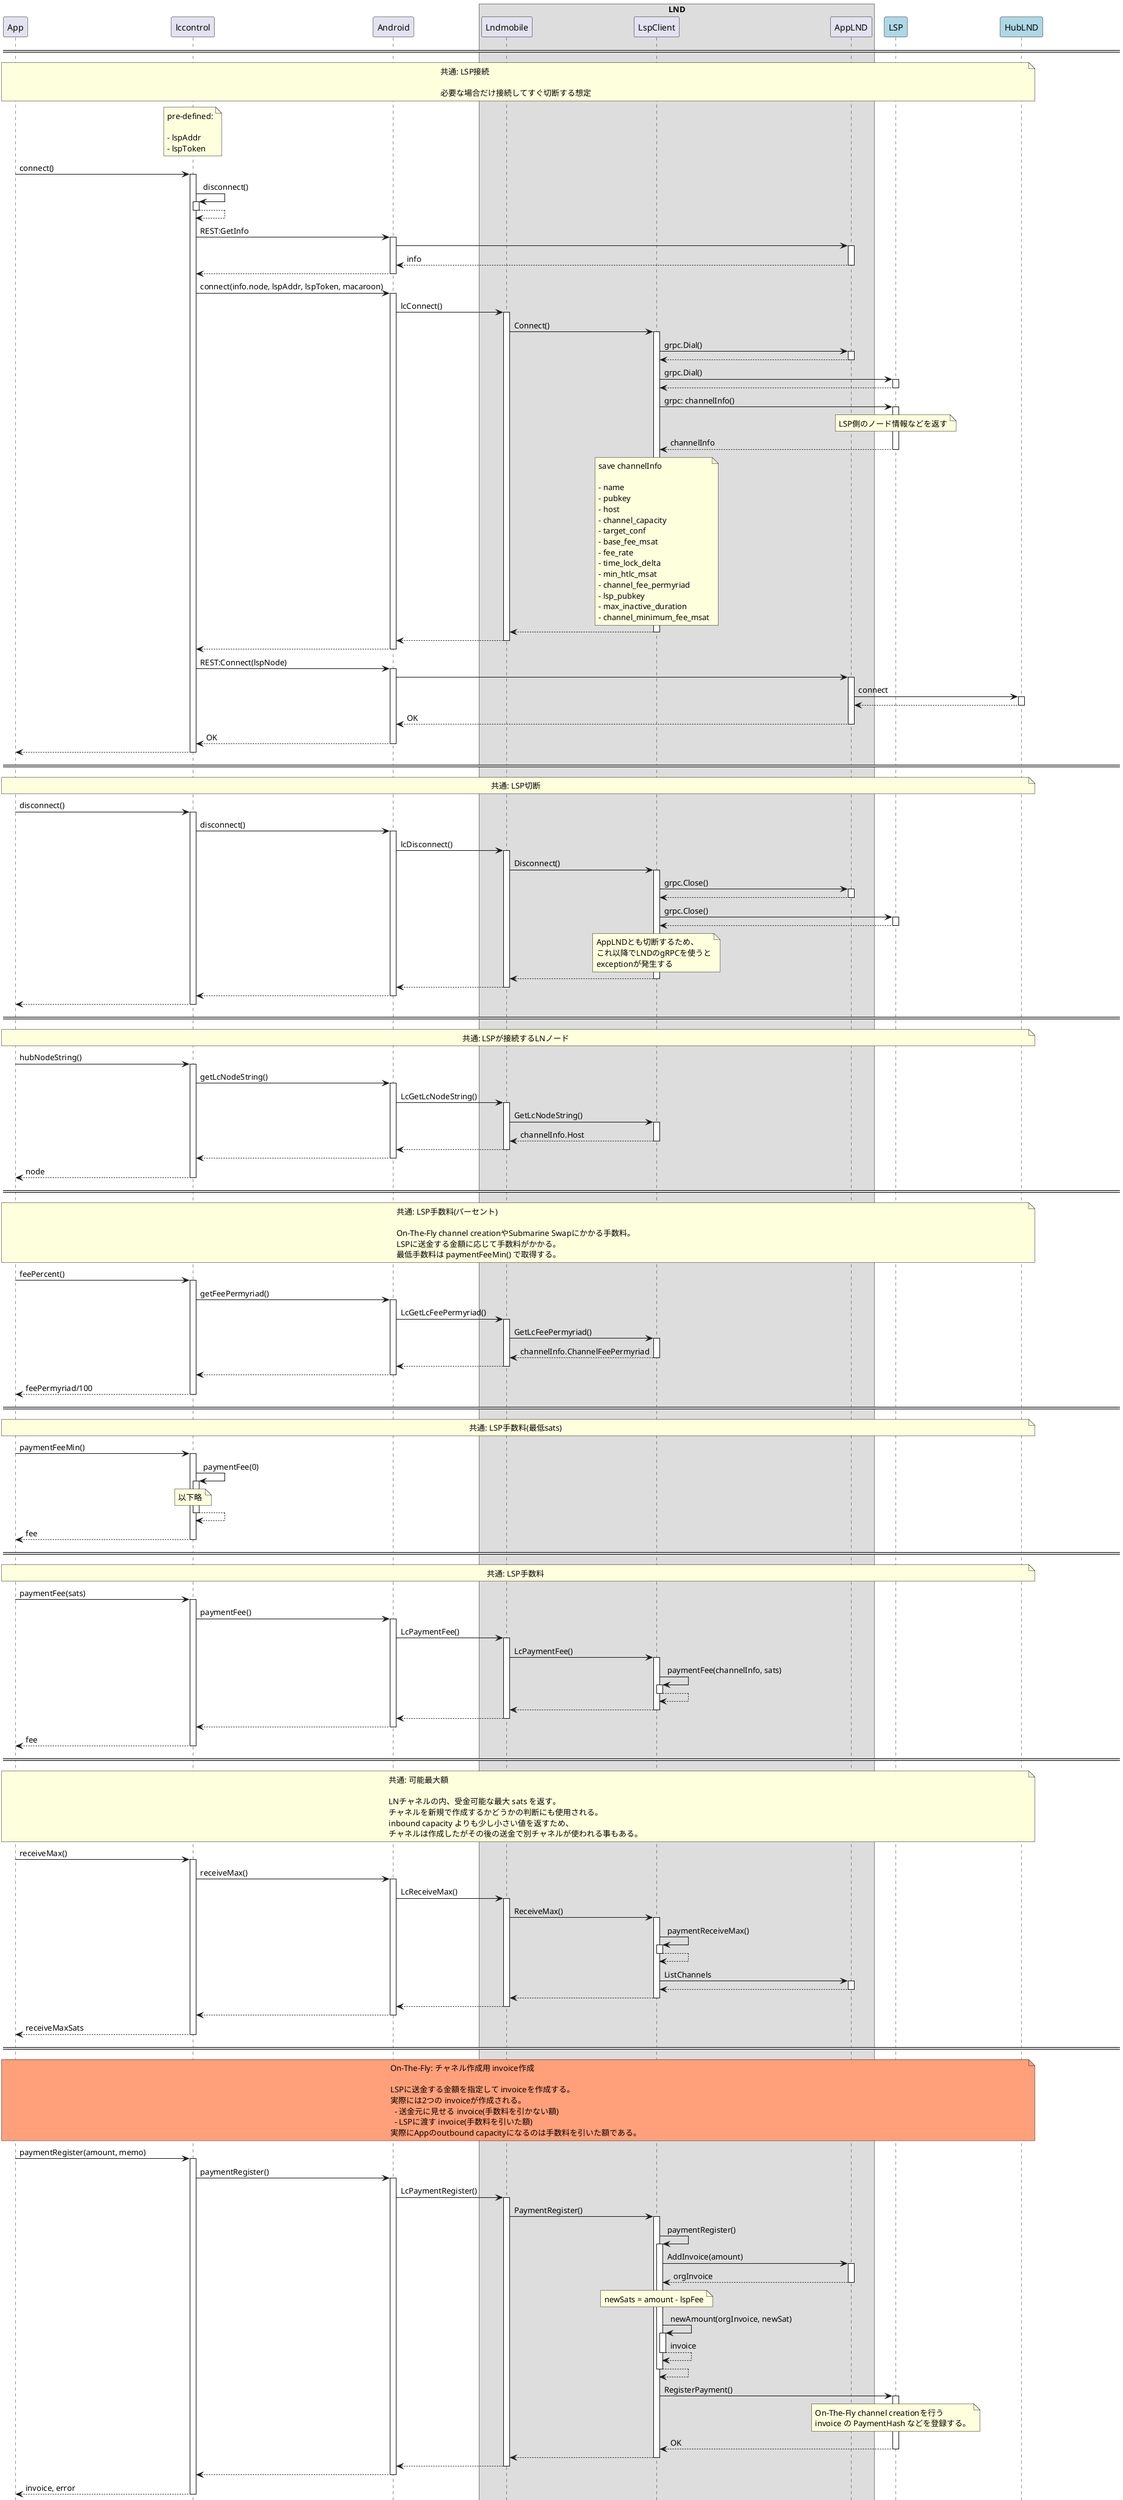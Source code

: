 @startuml submarine
!pragma teoz true
' skinparam handwritten true
autoactivate on

participant App
participant lccontrol
participant Android
box LND
    participant Lndmobile
    participant LspClient
    participant AppLND
end box
participant LSP #LightBlue
participant HubLND #LightBlue

====

note across
    共通: LSP接続

    必要な場合だけ接続してすぐ切断する想定
end note

note over lccontrol
    pre-defined:

    - lspAddr
    - lspToken
end note

App -> lccontrol: connect()
lccontrol -> lccontrol: disconnect()
return

lccontrol -> Android: REST:GetInfo
Android -> AppLND
' Android <-- AppLND: info
'&lccontrol <-- Android
return info
return

lccontrol -> Android: connect(info.node, lspAddr, lspToken, macaroon)
Android -> Lndmobile: lcConnect()
Lndmobile -> LspClient: Connect()
LspClient -> AppLND: grpc.Dial()
return
LspClient -> LSP: grpc.Dial()
return
LspClient -> LSP: grpc: channelInfo()
note over LSP
    LSP側のノード情報などを返す
end note
return channelInfo
note over LspClient
    save channelInfo

    - name
    - pubkey
    - host
    - channel_capacity
    - target_conf
    - base_fee_msat
    - fee_rate
    - time_lock_delta
    - min_htlc_msat
    - channel_fee_permyriad
    - lsp_pubkey
    - max_inactive_duration
    - channel_minimum_fee_msat
end note
return
return
return

lccontrol -> Android: REST:Connect(lspNode)
Android -> AppLND
AppLND -> HubLND: connect
return
return OK
return OK
return

====

note across: 共通: LSP切断

App -> lccontrol: disconnect()
lccontrol -> Android: disconnect()
Android -> Lndmobile: lcDisconnect()
Lndmobile -> LspClient: Disconnect()
LspClient -> AppLND: grpc.Close()
return
LspClient -> LSP: grpc.Close()
return

note over LspClient
    AppLNDとも切断するため、
    これ以降でLNDのgRPCを使うと
    exceptionが発生する
end note
return
return
return
return

====

note across: 共通: LSPが接続するLNノード

App -> lccontrol: hubNodeString()
lccontrol -> Android: getLcNodeString()
Android -> Lndmobile: LcGetLcNodeString()
Lndmobile -> LspClient: GetLcNodeString()
return channelInfo.Host
return
return
return node

====

note across
    共通: LSP手数料(パーセント)

    On-The-Fly channel creationやSubmarine Swapにかかる手数料。
    LSPに送金する金額に応じて手数料がかかる。
    最低手数料は paymentFeeMin() で取得する。
end note

App -> lccontrol: feePercent()
lccontrol -> Android: getFeePermyriad()
Android -> Lndmobile: LcGetLcFeePermyriad()
Lndmobile -> LspClient: GetLcFeePermyriad()
return channelInfo.ChannelFeePermyriad
return
return
return feePermyriad/100

====

note across: 共通: LSP手数料(最低sats)

App -> lccontrol: paymentFeeMin()
lccontrol -> lccontrol: paymentFee(0)
note over lccontrol: 以下略
return
return fee

====

note across: 共通: LSP手数料

App -> lccontrol: paymentFee(sats)
lccontrol -> Android: paymentFee()
Android -> Lndmobile: LcPaymentFee()
Lndmobile -> LspClient: LcPaymentFee()
LspClient -> LspClient: paymentFee(channelInfo, sats)
return
return
return
return
return fee

' ====

' note across: 共通: チャネル情報チェック(現在未使用)

' -> LspClient: CheckChannels()
' LspClient -> LspClient: checkChannels()
' return
' LspClient -> LSP: CheckChannels()
' note over LSP
'     fakeChannels, closedChannelsを返す
' end note
' return result
' return result

====

note across
    共通: 可能最大額

    LNチャネルの内、受金可能な最大 sats を返す。
    チャネルを新規で作成するかどうかの判断にも使用される。
    inbound capacity よりも少し小さい値を返すため、
    チャネルは作成したがその後の送金で別チャネルが使われる事もある。
end note

App -> lccontrol: receiveMax()
lccontrol -> Android: receiveMax()
Android -> Lndmobile: LcReceiveMax()
Lndmobile -> LspClient: ReceiveMax()
LspClient -> LspClient: paymentReceiveMax()
return
LspClient -> AppLND: ListChannels
return
return
return
return
return receiveMaxSats

====

note across #LightSalmon
    On-The-Fly: チャネル作成用 invoice作成

    LSPに送金する金額を指定して invoiceを作成する。
    実際には2つの invoiceが作成される。
      - 送金元に見せる invoice(手数料を引かない額)
      - LSPに渡す invoice(手数料を引いた額)
    実際にAppのoutbound capacityになるのは手数料を引いた額である。
end note

App -> lccontrol: paymentRegister(amount, memo)
lccontrol -> Android: paymentRegister()
Android -> Lndmobile: LcPaymentRegister()
Lndmobile -> LspClient: PaymentRegister()
LspClient -> LspClient: paymentRegister()
LspClient -> AppLND: AddInvoice(amount)
return orgInvoice
note over LspClient: newSats = amount - lspFee
LspClient -> LspClient: newAmount(orgInvoice, newSat)
return invoice
return
LspClient -> LSP: RegisterPayment()
note over LSP
    On-The-Fly channel creationを行う
    invoice の PaymentHash などを登録する。
end note
return OK
return
return
return
return invoice, error

====

note across #LightSalmon
    On-The-Fly: 受金

    LSP側のLNDに受金した後、チャネルオープン(zero-conf)と送金を行う。
    Appについては通常のLN受金と同じである。
end note

HubLND /-- : 送金(invoice2)
note over HubLND: intercept!
HubLND -\ LSP ++: intercept
note over LSP: PaymentHash比較
note over LSP: いろいろチェック
HubLND /-- LSP: OpenChannel(zero-conf)
AppLND /-- HubLND: open_channel
note over LSP: channelオープンをポーリング...
note over LSP: open done!
HubLND /-- LSP --: 送金再開(LSP feeを引いておく)
&AppLND /-- HubLND: 送金(invoice1)
AppLND --\ HubLND: 送金完了(preimage)
&HubLND --\ LSP: 送金完了(preimage)
App /-- AppLND: 送金完了

====

note across #LightSkyBlue
    Sbumarine: 鍵情報一式の生成

    Submarine Swapで使用する秘密鍵やPreimageを生成する。
    この段階ではLSPとの通信は行わない。
end note

App -> lccontrol: submarineCreateKeys()
lccontrol -> Android: submarineCreateKeys()
Android -> Lndmobile: LcSubmarineCreateKeys()
Lndmobile -> LspClient: SubmarineCreateKeys()
note over LspClient
    create preimage, paymentHash
    create privKey, pubKey
end note
note over LspClient: pack protobuf: SubmarineCreateKeysResult
return SubmarineCreateKeysResult
return result
note over Android: unpack SubmarineCreateKeysResult
return
return preimage, paymentHash, privKey, pubKey

====

note across #LightSkyBlue
    Sbumarine: LSPへの登録

    Submarine Swapで使用する情報をLSPへ登録する。
    Swapアドレスが戻ってくるので、そのアドレスを送金元に提示する。
end note

App -> lccontrol: submarineRegister(paymentHash, pubKey)
lccontrol -> Android: submarineRegister()
Android -> Lndmobile: LcSubmarineRegister()
Lndmobile -> LspClient: SubmarineRegister()
LspClient -> LspClient: submarineRegister()
LspClient -> LSP: RegisterSubmarine()
note over LSP
    SubmarineSwapを行うBTCアドレスを作成する
end note
return result
LspClient -> AppLND: GetInfo()
return info
LspClient -> AppLND: AddWatchScript(script, blockHash, blockHeight)
return scriptAddress
note over LspClient: pack protobuf: SubmarineRegisterResult
return SubmarineRegisterResult
return result
return
note over Android: unpack SubmarineRegisterResult
return
return pubKey, script, scriptAddress, blockHeight

====

note across #LightSkyBlue
    Sbumarine: Swapアドレスへの受金

    BTC受金(1-conf)するとLSPとAppはそれぞれ処理を行う。
    Appの処理が終わったらLSPに通知し、受取の準備ができたことを伝える。
    LSPは自身でもSwapアドレスへの受金を確認できた場合にチャネルオープン(zero-conf)と送金を行う。

    なお、Swapアドレスによってチャネルをオープンするのは初回の受金と判断したトランザクションだけである。
    
end note

HubLND /-- : Swapアドレスへの受金
note over LSP, HubLND: 省略

AppLND /--: Swapアドレスへの受金
&App /-- AppLND

App -> lccontrol: submarineReceive(paymentHash, invoice)
lccontrol -> Android: submarineReceive()
Android -> Lndmobile: LcSubmarineReceive()
Lndmobile -> LspClient: SubmarineReceive()
LspClient -> LspClient: submarineReceive()
LspClient -> LSP: ReceiveSubmarine()
note over LSP
    PaymentHashに関連するinvoiceを登録する。
    関連するBTCアドレスへの着金監視は別途行う。
end note
return
return
return
return
return
return error

====

note across #LightSkyBlue
    Sbumarine: Swapアドレスからの返金

    
end note

App -> lccontrol: submarineRepayment(privkey, script, ...)
lccontrol -> Android: submarineRepayment()
Android -> Lndmobile: LcSubmarineRepayment()
Lndmobile -> LspClient: SubmarineRepayment()
LspClient -> LspClient: submarineRepayment()
LspClient -> AppLND: GetInfo()
return info
LspClient -> AppLND: PublishTransaction()
return result
return
return
return
return
return txHash, error

@enduml